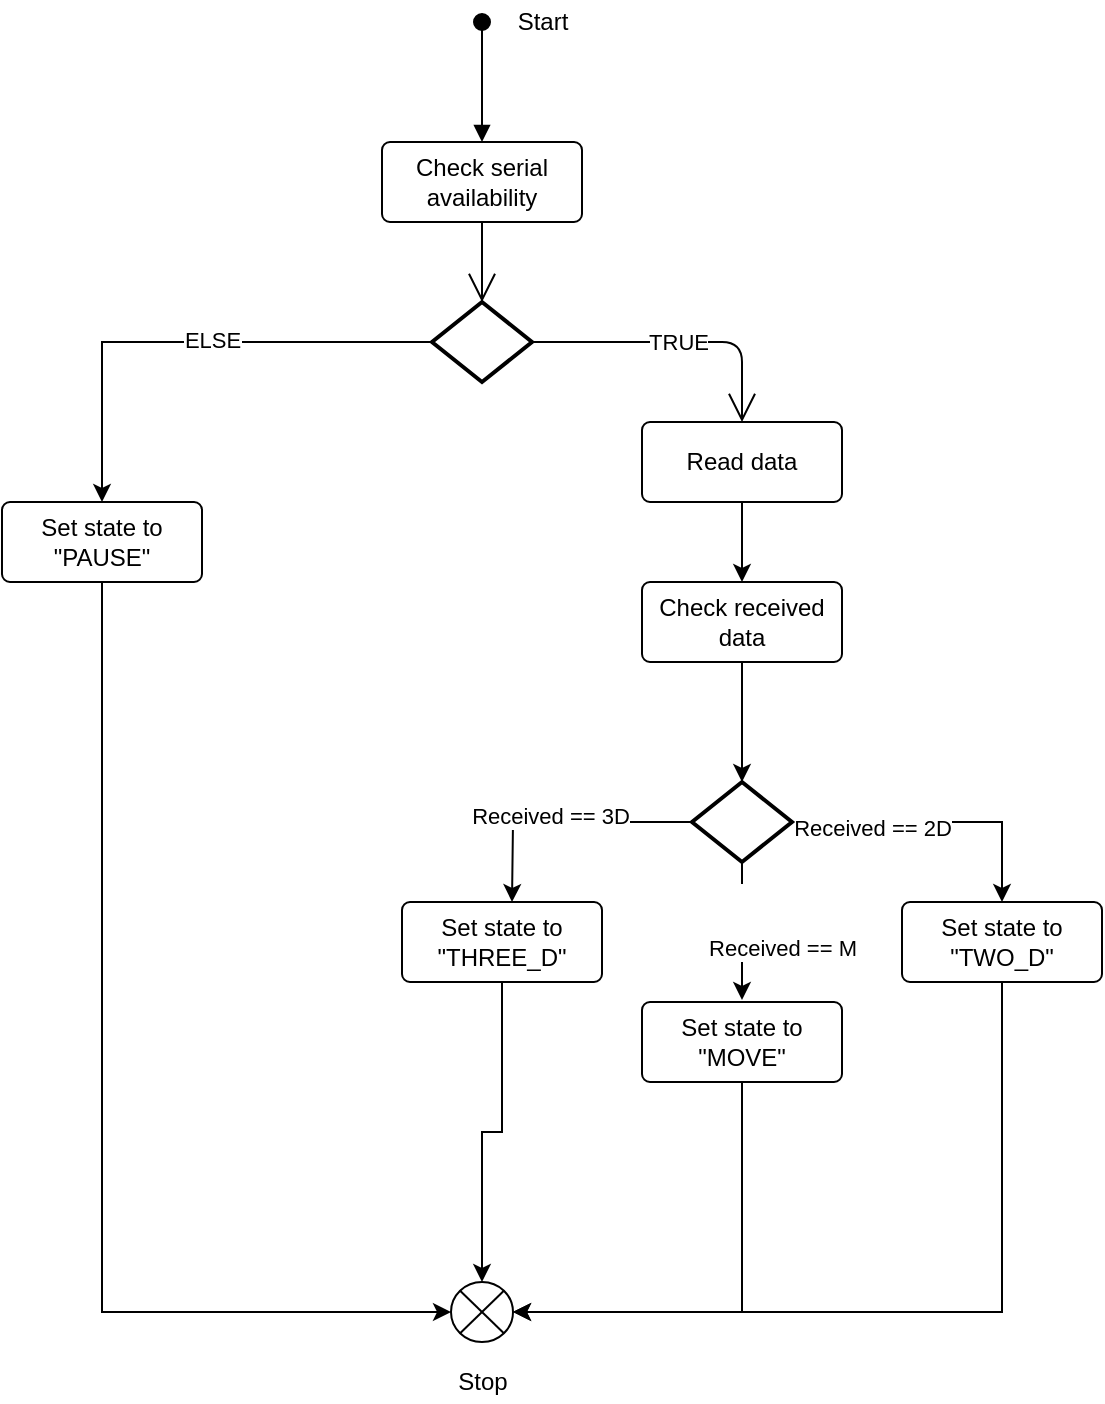 <mxfile version="13.3.5" type="device"><diagram id="NBXKMH-4BEHb8Sk7_Q3-" name="Page-1"><mxGraphModel dx="1673" dy="876" grid="1" gridSize="10" guides="1" tooltips="1" connect="1" arrows="1" fold="1" page="1" pageScale="1" pageWidth="827" pageHeight="1169" math="0" shadow="0"><root><mxCell id="0"/><mxCell id="1" parent="0"/><mxCell id="HG7n3OJHlRIfeTORW23K-1" value="Check serial availability" style="rounded=1;arcSize=10;whiteSpace=wrap;html=1;align=center;" vertex="1" parent="1"><mxGeometry x="360" y="260" width="100" height="40" as="geometry"/></mxCell><mxCell id="HG7n3OJHlRIfeTORW23K-24" style="edgeStyle=orthogonalEdgeStyle;rounded=0;orthogonalLoop=1;jettySize=auto;html=1;entryX=0.5;entryY=0;entryDx=0;entryDy=0;" edge="1" parent="1" source="HG7n3OJHlRIfeTORW23K-2" target="HG7n3OJHlRIfeTORW23K-23"><mxGeometry relative="1" as="geometry"/></mxCell><mxCell id="HG7n3OJHlRIfeTORW23K-25" value="ELSE" style="edgeLabel;html=1;align=center;verticalAlign=middle;resizable=0;points=[];" vertex="1" connectable="0" parent="HG7n3OJHlRIfeTORW23K-24"><mxGeometry x="-0.102" y="-1" relative="1" as="geometry"><mxPoint as="offset"/></mxGeometry></mxCell><mxCell id="HG7n3OJHlRIfeTORW23K-2" value="" style="strokeWidth=2;html=1;shape=mxgraph.flowchart.decision;whiteSpace=wrap;" vertex="1" parent="1"><mxGeometry x="385" y="340" width="50" height="40" as="geometry"/></mxCell><mxCell id="HG7n3OJHlRIfeTORW23K-4" value="" style="endArrow=open;endFill=1;endSize=12;html=1;exitX=0.5;exitY=1;exitDx=0;exitDy=0;entryX=0.5;entryY=0;entryDx=0;entryDy=0;entryPerimeter=0;" edge="1" parent="1" source="HG7n3OJHlRIfeTORW23K-1" target="HG7n3OJHlRIfeTORW23K-2"><mxGeometry width="160" relative="1" as="geometry"><mxPoint x="330" y="280" as="sourcePoint"/><mxPoint x="490" y="280" as="targetPoint"/></mxGeometry></mxCell><mxCell id="HG7n3OJHlRIfeTORW23K-10" value="" style="edgeStyle=orthogonalEdgeStyle;rounded=0;orthogonalLoop=1;jettySize=auto;html=1;" edge="1" parent="1" source="HG7n3OJHlRIfeTORW23K-7" target="HG7n3OJHlRIfeTORW23K-9"><mxGeometry relative="1" as="geometry"/></mxCell><mxCell id="HG7n3OJHlRIfeTORW23K-7" value="Read data" style="rounded=1;arcSize=10;whiteSpace=wrap;html=1;align=center;" vertex="1" parent="1"><mxGeometry x="490" y="400" width="100" height="40" as="geometry"/></mxCell><mxCell id="HG7n3OJHlRIfeTORW23K-8" value="TRUE" style="endArrow=open;endFill=1;endSize=12;html=1;exitX=1;exitY=0.5;exitDx=0;exitDy=0;entryX=0.5;entryY=0;entryDx=0;entryDy=0;exitPerimeter=0;" edge="1" parent="1" source="HG7n3OJHlRIfeTORW23K-2" target="HG7n3OJHlRIfeTORW23K-7"><mxGeometry width="160" relative="1" as="geometry"><mxPoint x="420" y="310" as="sourcePoint"/><mxPoint x="420" y="350" as="targetPoint"/><Array as="points"><mxPoint x="540" y="360"/></Array></mxGeometry></mxCell><mxCell id="HG7n3OJHlRIfeTORW23K-12" value="" style="edgeStyle=orthogonalEdgeStyle;rounded=0;orthogonalLoop=1;jettySize=auto;html=1;" edge="1" parent="1" source="HG7n3OJHlRIfeTORW23K-9" target="HG7n3OJHlRIfeTORW23K-11"><mxGeometry relative="1" as="geometry"/></mxCell><mxCell id="HG7n3OJHlRIfeTORW23K-9" value="Check received data" style="rounded=1;arcSize=10;whiteSpace=wrap;html=1;align=center;" vertex="1" parent="1"><mxGeometry x="490" y="480" width="100" height="40" as="geometry"/></mxCell><mxCell id="HG7n3OJHlRIfeTORW23K-15" style="edgeStyle=orthogonalEdgeStyle;rounded=0;orthogonalLoop=1;jettySize=auto;html=1;" edge="1" parent="1" source="HG7n3OJHlRIfeTORW23K-11" target="HG7n3OJHlRIfeTORW23K-13"><mxGeometry relative="1" as="geometry"/></mxCell><mxCell id="HG7n3OJHlRIfeTORW23K-26" value="Received == 2D" style="edgeLabel;html=1;align=center;verticalAlign=middle;resizable=0;points=[];" vertex="1" connectable="0" parent="HG7n3OJHlRIfeTORW23K-15"><mxGeometry x="-0.448" y="-3" relative="1" as="geometry"><mxPoint as="offset"/></mxGeometry></mxCell><mxCell id="HG7n3OJHlRIfeTORW23K-17" style="edgeStyle=orthogonalEdgeStyle;rounded=0;orthogonalLoop=1;jettySize=auto;html=1;" edge="1" parent="1" source="HG7n3OJHlRIfeTORW23K-11"><mxGeometry relative="1" as="geometry"><mxPoint x="425" y="640" as="targetPoint"/></mxGeometry></mxCell><mxCell id="HG7n3OJHlRIfeTORW23K-27" value="Received == 3D" style="edgeLabel;html=1;align=center;verticalAlign=middle;resizable=0;points=[];" vertex="1" connectable="0" parent="HG7n3OJHlRIfeTORW23K-17"><mxGeometry x="0.108" y="-3" relative="1" as="geometry"><mxPoint as="offset"/></mxGeometry></mxCell><mxCell id="HG7n3OJHlRIfeTORW23K-21" value="&lt;br&gt;&lt;br&gt;&lt;span style=&quot;color: rgb(0 , 0 , 0) ; font-family: &amp;#34;helvetica&amp;#34; ; font-size: 11px ; font-style: normal ; font-weight: 400 ; letter-spacing: normal ; text-align: center ; text-indent: 0px ; text-transform: none ; word-spacing: 0px ; background-color: rgb(255 , 255 , 255) ; display: inline ; float: none&quot;&gt;Received == M&lt;/span&gt;&lt;br&gt;" style="edgeStyle=orthogonalEdgeStyle;rounded=0;orthogonalLoop=1;jettySize=auto;html=1;" edge="1" parent="1"><mxGeometry x="-0.114" y="20" relative="1" as="geometry"><mxPoint x="540" y="619" as="sourcePoint"/><mxPoint x="540" y="689" as="targetPoint"/><mxPoint as="offset"/></mxGeometry></mxCell><mxCell id="HG7n3OJHlRIfeTORW23K-11" value="" style="strokeWidth=2;html=1;shape=mxgraph.flowchart.decision;whiteSpace=wrap;" vertex="1" parent="1"><mxGeometry x="515" y="580" width="50" height="40" as="geometry"/></mxCell><mxCell id="HG7n3OJHlRIfeTORW23K-29" style="edgeStyle=orthogonalEdgeStyle;rounded=0;orthogonalLoop=1;jettySize=auto;html=1;entryX=1;entryY=0.5;entryDx=0;entryDy=0;entryPerimeter=0;" edge="1" parent="1" source="HG7n3OJHlRIfeTORW23K-13" target="HG7n3OJHlRIfeTORW23K-28"><mxGeometry relative="1" as="geometry"><Array as="points"><mxPoint x="670" y="845"/></Array></mxGeometry></mxCell><mxCell id="HG7n3OJHlRIfeTORW23K-13" value="Set state to &quot;TWO_D&quot;" style="rounded=1;arcSize=10;whiteSpace=wrap;html=1;align=center;" vertex="1" parent="1"><mxGeometry x="620" y="640" width="100" height="40" as="geometry"/></mxCell><mxCell id="HG7n3OJHlRIfeTORW23K-31" style="edgeStyle=orthogonalEdgeStyle;rounded=0;orthogonalLoop=1;jettySize=auto;html=1;entryX=0.5;entryY=0;entryDx=0;entryDy=0;entryPerimeter=0;" edge="1" parent="1" source="HG7n3OJHlRIfeTORW23K-19" target="HG7n3OJHlRIfeTORW23K-28"><mxGeometry relative="1" as="geometry"/></mxCell><mxCell id="HG7n3OJHlRIfeTORW23K-19" value="Set state to &quot;THREE_D&quot;" style="rounded=1;arcSize=10;whiteSpace=wrap;html=1;align=center;" vertex="1" parent="1"><mxGeometry x="370" y="640" width="100" height="40" as="geometry"/></mxCell><mxCell id="HG7n3OJHlRIfeTORW23K-30" style="edgeStyle=orthogonalEdgeStyle;rounded=0;orthogonalLoop=1;jettySize=auto;html=1;entryX=1;entryY=0.5;entryDx=0;entryDy=0;entryPerimeter=0;" edge="1" parent="1" source="HG7n3OJHlRIfeTORW23K-20" target="HG7n3OJHlRIfeTORW23K-28"><mxGeometry relative="1" as="geometry"><Array as="points"><mxPoint x="540" y="845"/></Array></mxGeometry></mxCell><mxCell id="HG7n3OJHlRIfeTORW23K-20" value="Set state to &quot;MOVE&quot;" style="rounded=1;arcSize=10;whiteSpace=wrap;html=1;align=center;" vertex="1" parent="1"><mxGeometry x="490" y="690" width="100" height="40" as="geometry"/></mxCell><mxCell id="HG7n3OJHlRIfeTORW23K-32" style="edgeStyle=orthogonalEdgeStyle;rounded=0;orthogonalLoop=1;jettySize=auto;html=1;entryX=0;entryY=0.5;entryDx=0;entryDy=0;entryPerimeter=0;" edge="1" parent="1" source="HG7n3OJHlRIfeTORW23K-23" target="HG7n3OJHlRIfeTORW23K-28"><mxGeometry relative="1" as="geometry"><Array as="points"><mxPoint x="220" y="845"/></Array></mxGeometry></mxCell><mxCell id="HG7n3OJHlRIfeTORW23K-23" value="Set state to &quot;PAUSE&quot;" style="rounded=1;arcSize=10;whiteSpace=wrap;html=1;align=center;" vertex="1" parent="1"><mxGeometry x="170" y="440" width="100" height="40" as="geometry"/></mxCell><mxCell id="HG7n3OJHlRIfeTORW23K-28" value="" style="verticalLabelPosition=bottom;verticalAlign=top;html=1;shape=mxgraph.flowchart.or;" vertex="1" parent="1"><mxGeometry x="394.5" y="830" width="31" height="30" as="geometry"/></mxCell><mxCell id="HG7n3OJHlRIfeTORW23K-33" value="" style="html=1;verticalAlign=bottom;startArrow=oval;startFill=1;endArrow=block;startSize=8;entryX=0.5;entryY=0;entryDx=0;entryDy=0;" edge="1" parent="1" target="HG7n3OJHlRIfeTORW23K-1"><mxGeometry width="60" relative="1" as="geometry"><mxPoint x="410" y="200" as="sourcePoint"/><mxPoint x="440" y="380" as="targetPoint"/></mxGeometry></mxCell><mxCell id="HG7n3OJHlRIfeTORW23K-34" value="Start" style="text;html=1;align=center;verticalAlign=middle;resizable=0;points=[];autosize=1;" vertex="1" parent="1"><mxGeometry x="420" y="190" width="40" height="20" as="geometry"/></mxCell><mxCell id="HG7n3OJHlRIfeTORW23K-35" value="Stop" style="text;html=1;align=center;verticalAlign=middle;resizable=0;points=[];autosize=1;" vertex="1" parent="1"><mxGeometry x="390" y="870" width="40" height="20" as="geometry"/></mxCell></root></mxGraphModel></diagram></mxfile>